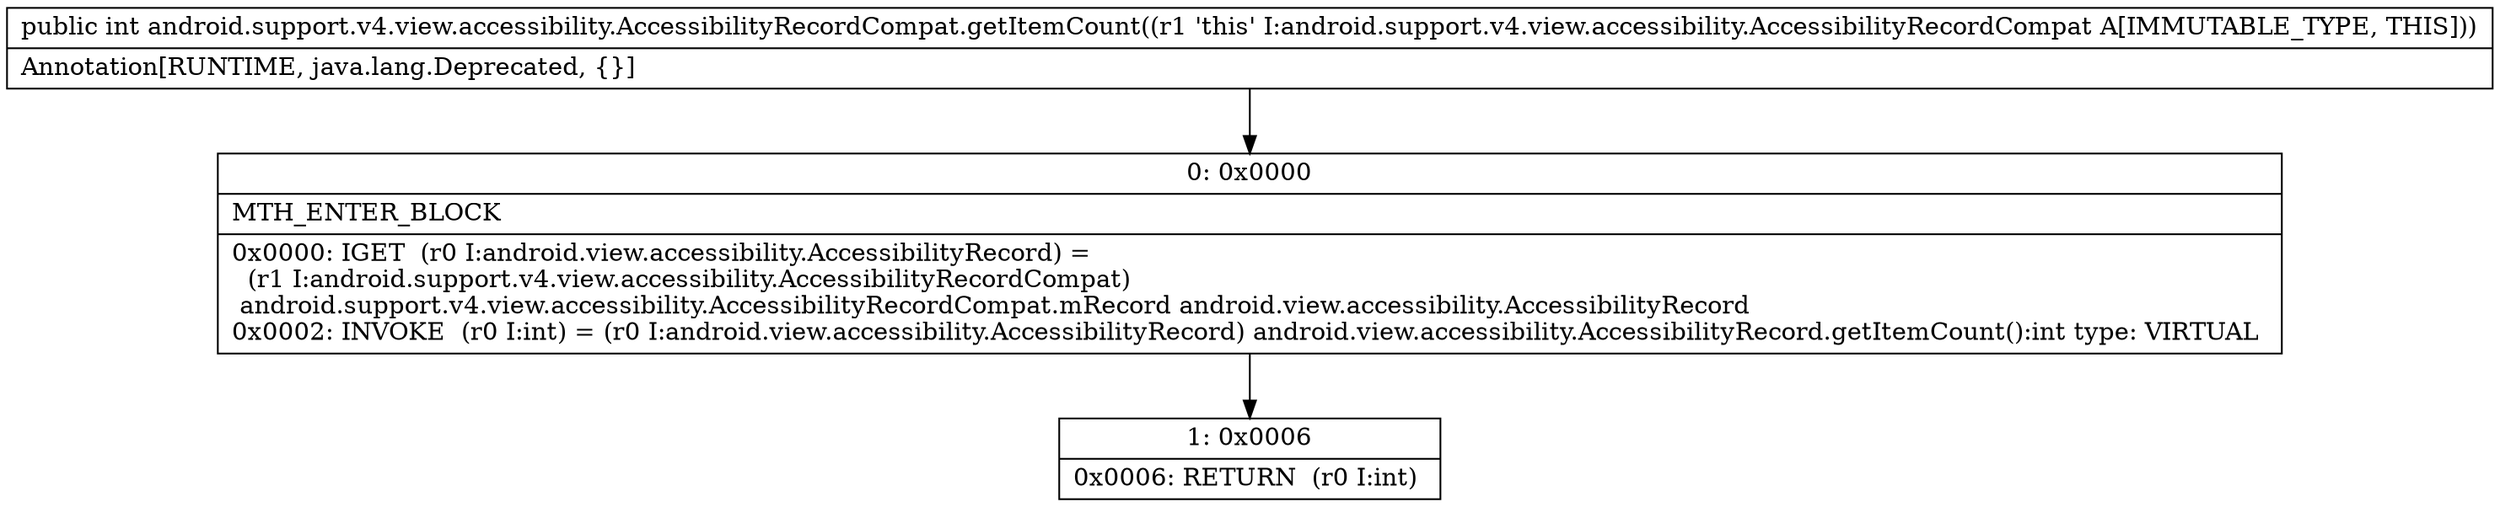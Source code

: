 digraph "CFG forandroid.support.v4.view.accessibility.AccessibilityRecordCompat.getItemCount()I" {
Node_0 [shape=record,label="{0\:\ 0x0000|MTH_ENTER_BLOCK\l|0x0000: IGET  (r0 I:android.view.accessibility.AccessibilityRecord) = \l  (r1 I:android.support.v4.view.accessibility.AccessibilityRecordCompat)\l android.support.v4.view.accessibility.AccessibilityRecordCompat.mRecord android.view.accessibility.AccessibilityRecord \l0x0002: INVOKE  (r0 I:int) = (r0 I:android.view.accessibility.AccessibilityRecord) android.view.accessibility.AccessibilityRecord.getItemCount():int type: VIRTUAL \l}"];
Node_1 [shape=record,label="{1\:\ 0x0006|0x0006: RETURN  (r0 I:int) \l}"];
MethodNode[shape=record,label="{public int android.support.v4.view.accessibility.AccessibilityRecordCompat.getItemCount((r1 'this' I:android.support.v4.view.accessibility.AccessibilityRecordCompat A[IMMUTABLE_TYPE, THIS]))  | Annotation[RUNTIME, java.lang.Deprecated, \{\}]\l}"];
MethodNode -> Node_0;
Node_0 -> Node_1;
}


